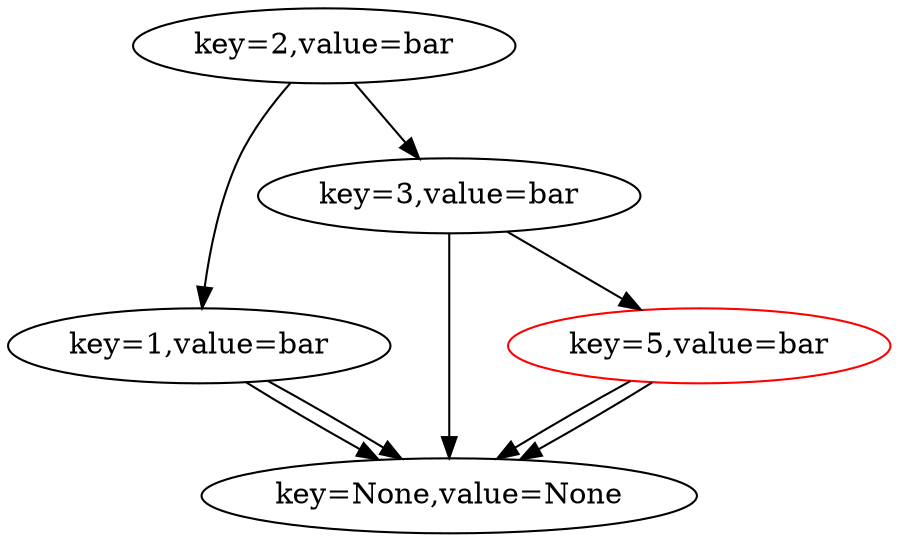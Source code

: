 // Red-Black Tree Visualization
digraph {
	140308175651456 [label="key=2,value=bar" color=black]
	140308175651456 -> 140308178120816
	140308178120816 [label="key=1,value=bar" color=black]
	140308178120816 -> 140308175651360
	140308175651360 [label="key=None,value=None" color=nil]
	140308178120816 -> 140308175651360
	140308175651360 [label="key=None,value=None" color=nil]
	140308175651456 -> 140308175592896
	140308175592896 [label="key=3,value=bar" color=black]
	140308175592896 -> 140308175651360
	140308175651360 [label="key=None,value=None" color=nil]
	140308175592896 -> 140308175651600
	140308175651600 [label="key=5,value=bar" color=red]
	140308175651600 -> 140308175651360
	140308175651360 [label="key=None,value=None" color=nil]
	140308175651600 -> 140308175651360
	140308175651360 [label="key=None,value=None" color=nil]
}
